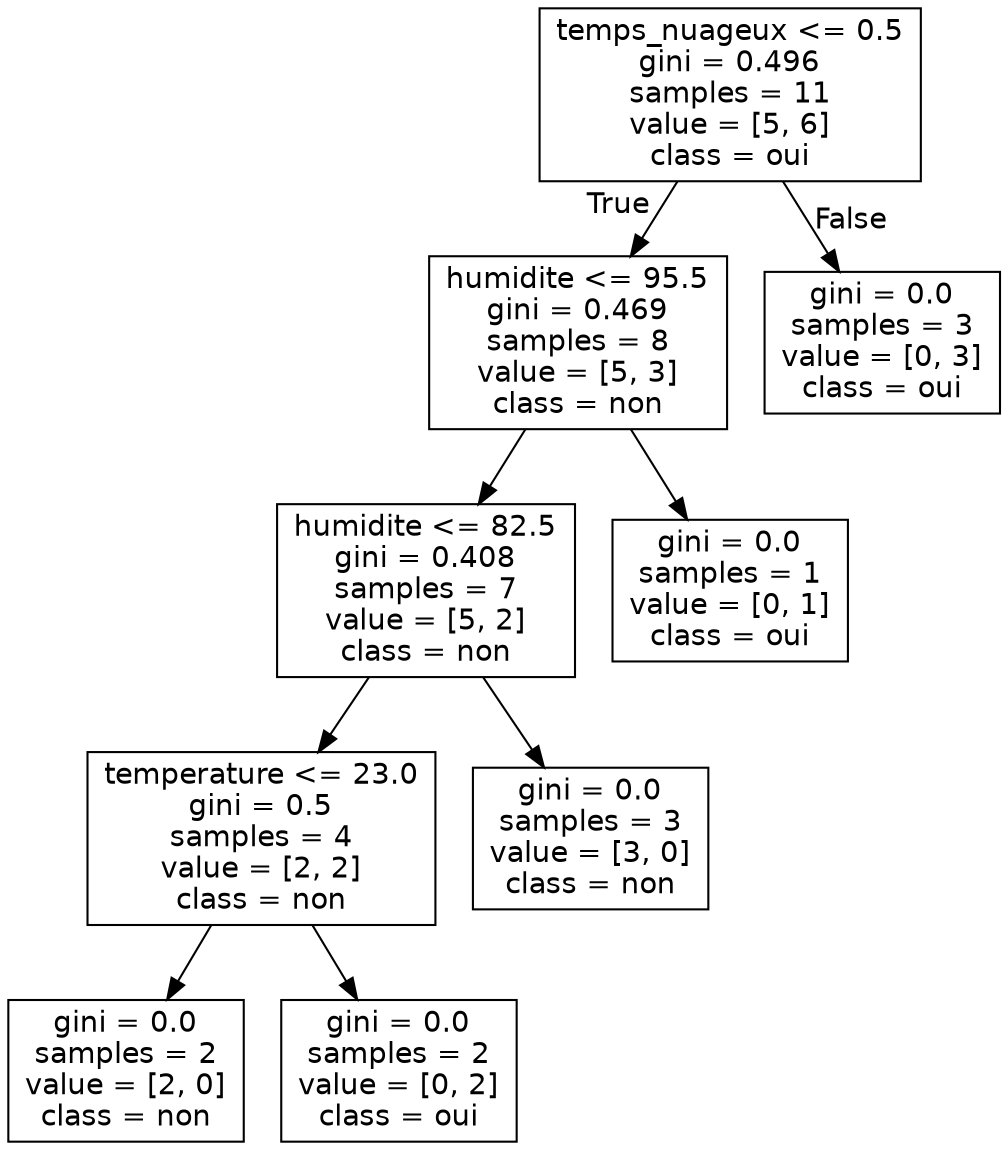 digraph Tree {
node [shape=box, fontname="helvetica"] ;
edge [fontname="helvetica"] ;
0 [label="temps_nuageux <= 0.5\ngini = 0.496\nsamples = 11\nvalue = [5, 6]\nclass = oui"] ;
1 [label="humidite <= 95.5\ngini = 0.469\nsamples = 8\nvalue = [5, 3]\nclass = non"] ;
0 -> 1 [labeldistance=2.5, labelangle=45, headlabel="True"] ;
2 [label="humidite <= 82.5\ngini = 0.408\nsamples = 7\nvalue = [5, 2]\nclass = non"] ;
1 -> 2 ;
3 [label="temperature <= 23.0\ngini = 0.5\nsamples = 4\nvalue = [2, 2]\nclass = non"] ;
2 -> 3 ;
4 [label="gini = 0.0\nsamples = 2\nvalue = [2, 0]\nclass = non"] ;
3 -> 4 ;
5 [label="gini = 0.0\nsamples = 2\nvalue = [0, 2]\nclass = oui"] ;
3 -> 5 ;
6 [label="gini = 0.0\nsamples = 3\nvalue = [3, 0]\nclass = non"] ;
2 -> 6 ;
7 [label="gini = 0.0\nsamples = 1\nvalue = [0, 1]\nclass = oui"] ;
1 -> 7 ;
8 [label="gini = 0.0\nsamples = 3\nvalue = [0, 3]\nclass = oui"] ;
0 -> 8 [labeldistance=2.5, labelangle=-45, headlabel="False"] ;
}